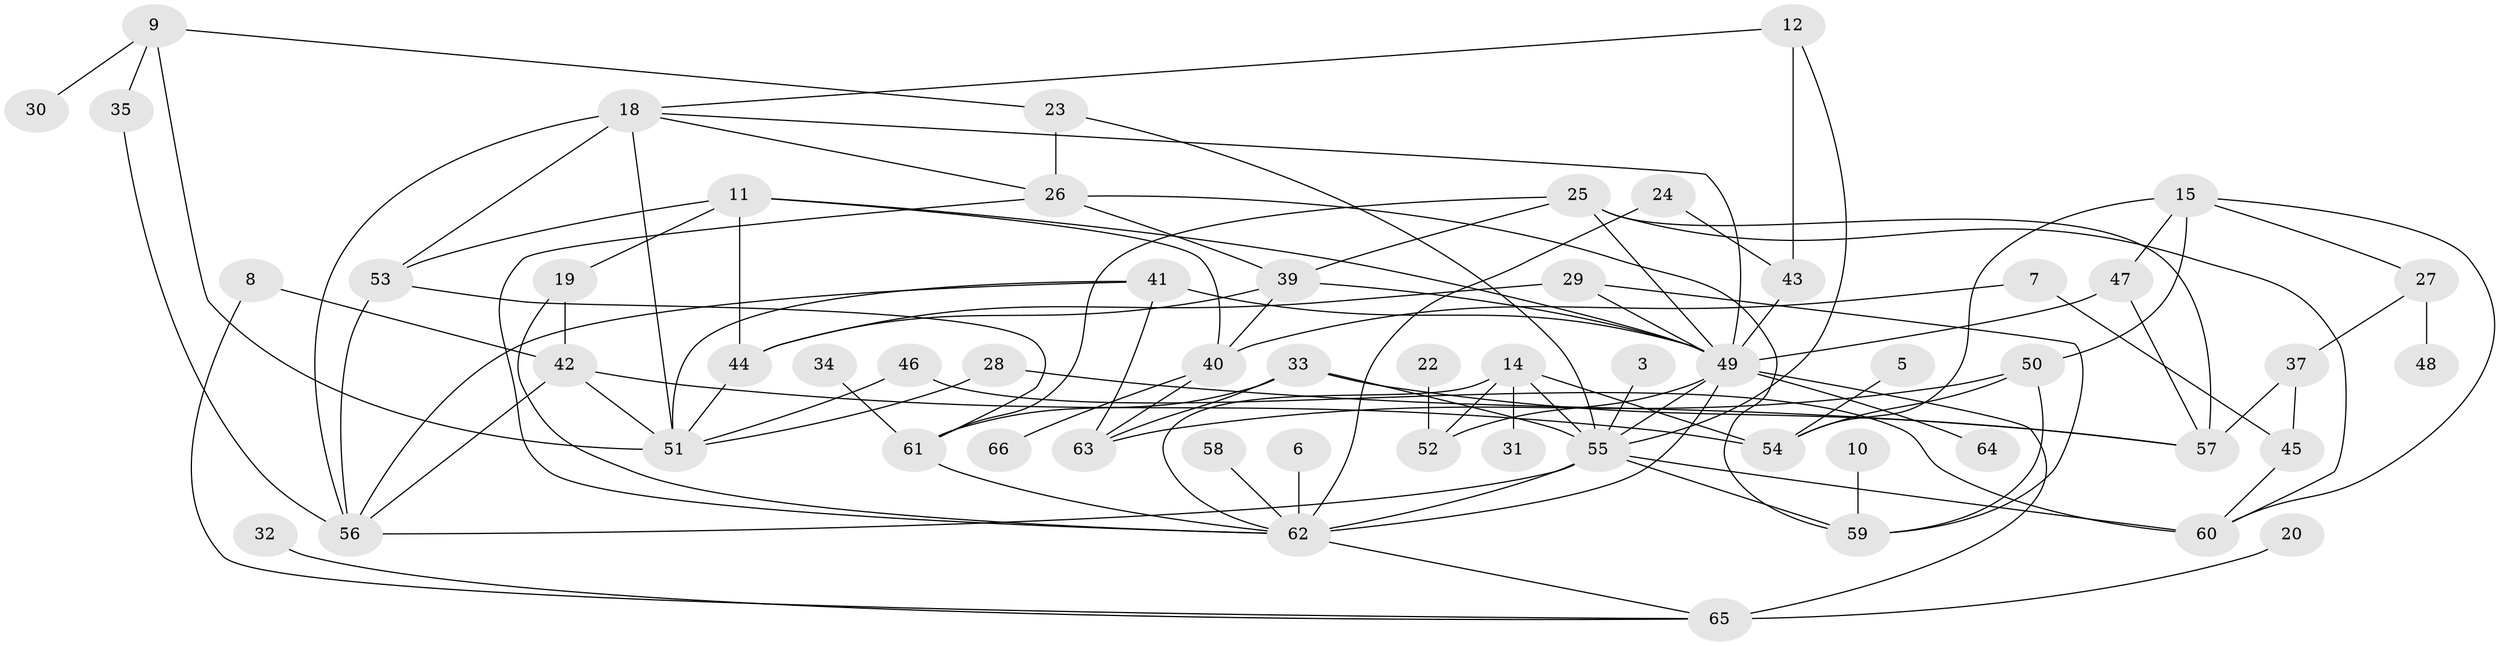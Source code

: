 // original degree distribution, {2: 0.25757575757575757, 0: 0.06060606060606061, 4: 0.17424242424242425, 3: 0.25, 1: 0.17424242424242425, 8: 0.015151515151515152, 7: 0.022727272727272728, 6: 0.007575757575757576, 5: 0.03787878787878788}
// Generated by graph-tools (version 1.1) at 2025/49/03/09/25 03:49:13]
// undirected, 57 vertices, 103 edges
graph export_dot {
graph [start="1"]
  node [color=gray90,style=filled];
  3;
  5;
  6;
  7;
  8;
  9;
  10;
  11;
  12;
  14;
  15;
  18;
  19;
  20;
  22;
  23;
  24;
  25;
  26;
  27;
  28;
  29;
  30;
  31;
  32;
  33;
  34;
  35;
  37;
  39;
  40;
  41;
  42;
  43;
  44;
  45;
  46;
  47;
  48;
  49;
  50;
  51;
  52;
  53;
  54;
  55;
  56;
  57;
  58;
  59;
  60;
  61;
  62;
  63;
  64;
  65;
  66;
  3 -- 55 [weight=1.0];
  5 -- 54 [weight=1.0];
  6 -- 62 [weight=1.0];
  7 -- 40 [weight=1.0];
  7 -- 45 [weight=1.0];
  8 -- 42 [weight=1.0];
  8 -- 65 [weight=1.0];
  9 -- 23 [weight=1.0];
  9 -- 30 [weight=1.0];
  9 -- 35 [weight=1.0];
  9 -- 51 [weight=1.0];
  10 -- 59 [weight=1.0];
  11 -- 19 [weight=1.0];
  11 -- 40 [weight=1.0];
  11 -- 44 [weight=1.0];
  11 -- 49 [weight=1.0];
  11 -- 53 [weight=1.0];
  12 -- 18 [weight=1.0];
  12 -- 43 [weight=1.0];
  12 -- 55 [weight=1.0];
  14 -- 31 [weight=1.0];
  14 -- 52 [weight=1.0];
  14 -- 54 [weight=1.0];
  14 -- 55 [weight=1.0];
  14 -- 62 [weight=1.0];
  15 -- 27 [weight=1.0];
  15 -- 47 [weight=1.0];
  15 -- 50 [weight=1.0];
  15 -- 54 [weight=1.0];
  15 -- 60 [weight=1.0];
  18 -- 26 [weight=1.0];
  18 -- 49 [weight=1.0];
  18 -- 51 [weight=1.0];
  18 -- 53 [weight=1.0];
  18 -- 56 [weight=2.0];
  19 -- 42 [weight=1.0];
  19 -- 62 [weight=1.0];
  20 -- 65 [weight=1.0];
  22 -- 52 [weight=1.0];
  23 -- 26 [weight=1.0];
  23 -- 55 [weight=1.0];
  24 -- 43 [weight=1.0];
  24 -- 62 [weight=1.0];
  25 -- 39 [weight=1.0];
  25 -- 49 [weight=1.0];
  25 -- 57 [weight=1.0];
  25 -- 60 [weight=1.0];
  25 -- 61 [weight=1.0];
  26 -- 39 [weight=1.0];
  26 -- 59 [weight=1.0];
  26 -- 62 [weight=1.0];
  27 -- 37 [weight=1.0];
  27 -- 48 [weight=1.0];
  28 -- 51 [weight=1.0];
  28 -- 57 [weight=1.0];
  29 -- 44 [weight=1.0];
  29 -- 49 [weight=1.0];
  29 -- 59 [weight=1.0];
  32 -- 65 [weight=1.0];
  33 -- 55 [weight=1.0];
  33 -- 57 [weight=1.0];
  33 -- 61 [weight=1.0];
  33 -- 63 [weight=1.0];
  34 -- 61 [weight=1.0];
  35 -- 56 [weight=1.0];
  37 -- 45 [weight=1.0];
  37 -- 57 [weight=1.0];
  39 -- 40 [weight=1.0];
  39 -- 44 [weight=1.0];
  39 -- 49 [weight=1.0];
  40 -- 63 [weight=1.0];
  40 -- 66 [weight=1.0];
  41 -- 49 [weight=1.0];
  41 -- 51 [weight=1.0];
  41 -- 56 [weight=1.0];
  41 -- 63 [weight=1.0];
  42 -- 51 [weight=1.0];
  42 -- 54 [weight=1.0];
  42 -- 56 [weight=1.0];
  43 -- 49 [weight=1.0];
  44 -- 51 [weight=1.0];
  45 -- 60 [weight=1.0];
  46 -- 51 [weight=1.0];
  46 -- 60 [weight=1.0];
  47 -- 49 [weight=1.0];
  47 -- 57 [weight=1.0];
  49 -- 52 [weight=1.0];
  49 -- 55 [weight=1.0];
  49 -- 62 [weight=1.0];
  49 -- 64 [weight=1.0];
  49 -- 65 [weight=2.0];
  50 -- 54 [weight=1.0];
  50 -- 59 [weight=1.0];
  50 -- 63 [weight=1.0];
  53 -- 56 [weight=1.0];
  53 -- 61 [weight=1.0];
  55 -- 56 [weight=1.0];
  55 -- 59 [weight=1.0];
  55 -- 60 [weight=3.0];
  55 -- 62 [weight=2.0];
  58 -- 62 [weight=1.0];
  61 -- 62 [weight=1.0];
  62 -- 65 [weight=1.0];
}
